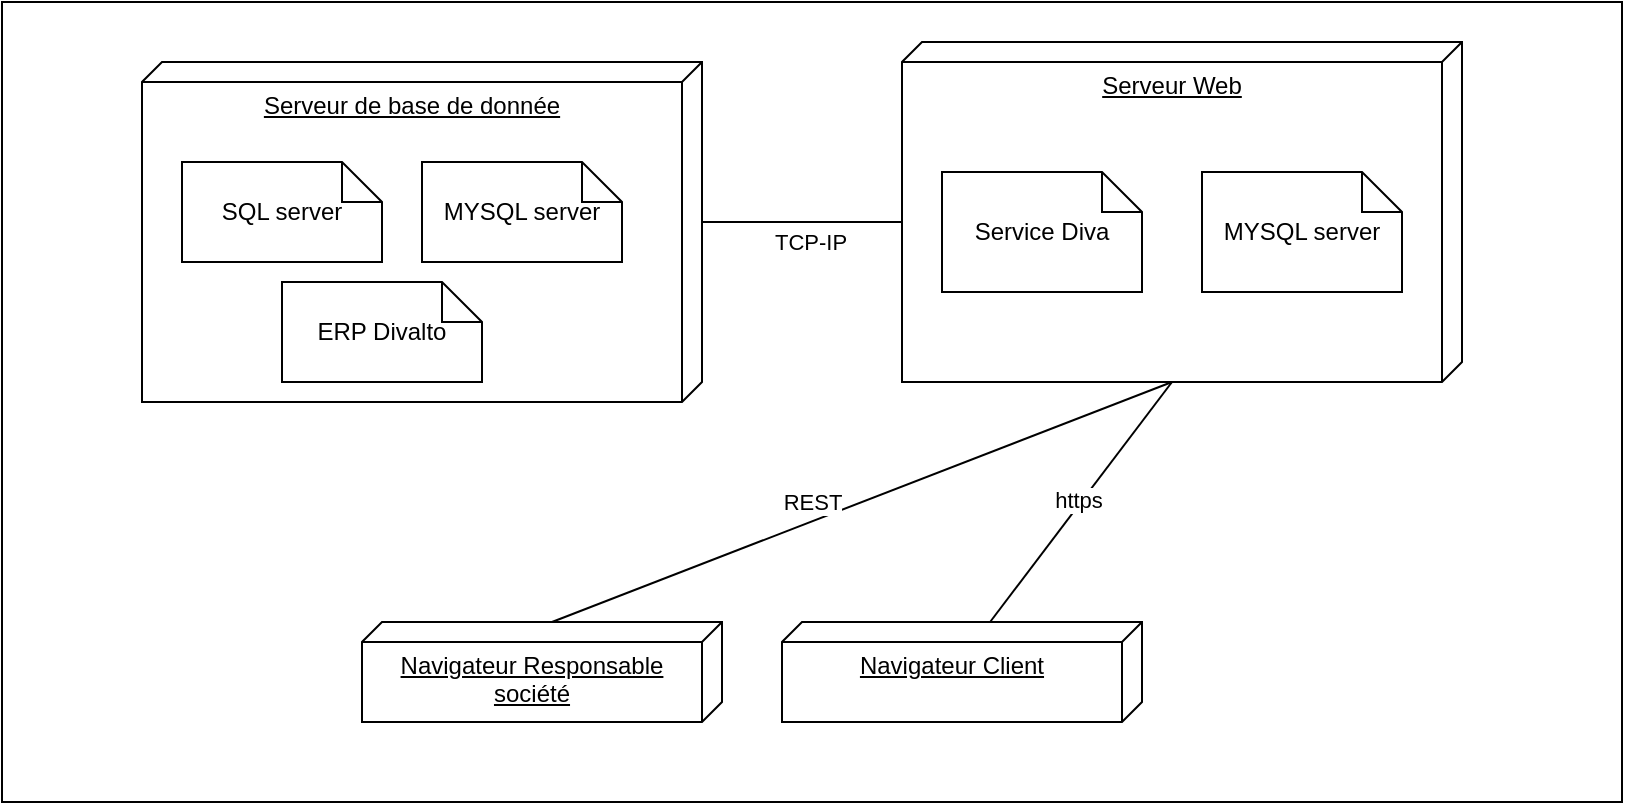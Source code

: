 <mxfile version="21.6.6" type="github">
  <diagram name="Page-1" id="aAD2uuxVQRVzAruqQggt">
    <mxGraphModel dx="880" dy="446" grid="1" gridSize="10" guides="1" tooltips="1" connect="1" arrows="1" fold="1" page="1" pageScale="1" pageWidth="827" pageHeight="1169" math="0" shadow="0">
      <root>
        <mxCell id="0" />
        <mxCell id="1" parent="0" />
        <mxCell id="b5Pq26vD6V4OeDnoqRv_-26" value="" style="rounded=0;whiteSpace=wrap;html=1;" vertex="1" parent="1">
          <mxGeometry x="10" y="160" width="810" height="400" as="geometry" />
        </mxCell>
        <mxCell id="b5Pq26vD6V4OeDnoqRv_-14" style="edgeStyle=orthogonalEdgeStyle;rounded=0;orthogonalLoop=1;jettySize=auto;html=1;exitX=0;exitY=0;exitDx=80;exitDy=0;exitPerimeter=0;entryX=0;entryY=0;entryDx=90;entryDy=280;entryPerimeter=0;endArrow=none;endFill=0;" edge="1" parent="1" source="b5Pq26vD6V4OeDnoqRv_-1" target="b5Pq26vD6V4OeDnoqRv_-10">
          <mxGeometry relative="1" as="geometry" />
        </mxCell>
        <mxCell id="b5Pq26vD6V4OeDnoqRv_-16" value="TCP-IP" style="edgeLabel;html=1;align=center;verticalAlign=middle;resizable=0;points=[];" vertex="1" connectable="0" parent="b5Pq26vD6V4OeDnoqRv_-14">
          <mxGeometry x="0.18" y="-7" relative="1" as="geometry">
            <mxPoint x="-5" y="3" as="offset" />
          </mxGeometry>
        </mxCell>
        <mxCell id="b5Pq26vD6V4OeDnoqRv_-1" value="Serveur de base de donnée" style="verticalAlign=top;align=center;spacingTop=8;spacingLeft=2;spacingRight=12;shape=cube;size=10;direction=south;fontStyle=4;html=1;whiteSpace=wrap;" vertex="1" parent="1">
          <mxGeometry x="80" y="190" width="280" height="170" as="geometry" />
        </mxCell>
        <mxCell id="b5Pq26vD6V4OeDnoqRv_-5" value="SQL server" style="shape=note;size=20;whiteSpace=wrap;html=1;" vertex="1" parent="1">
          <mxGeometry x="100" y="240" width="100" height="50" as="geometry" />
        </mxCell>
        <mxCell id="b5Pq26vD6V4OeDnoqRv_-8" value="ERP Divalto" style="shape=note;size=20;whiteSpace=wrap;html=1;" vertex="1" parent="1">
          <mxGeometry x="150" y="300" width="100" height="50" as="geometry" />
        </mxCell>
        <mxCell id="b5Pq26vD6V4OeDnoqRv_-9" value="MYSQL server" style="shape=note;size=20;whiteSpace=wrap;html=1;" vertex="1" parent="1">
          <mxGeometry x="220" y="240" width="100" height="50" as="geometry" />
        </mxCell>
        <mxCell id="b5Pq26vD6V4OeDnoqRv_-20" style="rounded=0;orthogonalLoop=1;jettySize=auto;html=1;exitX=0;exitY=0;exitDx=170;exitDy=145;exitPerimeter=0;entryX=0;entryY=0;entryDx=0;entryDy=85;entryPerimeter=0;endArrow=none;endFill=0;" edge="1" parent="1" source="b5Pq26vD6V4OeDnoqRv_-10" target="b5Pq26vD6V4OeDnoqRv_-19">
          <mxGeometry relative="1" as="geometry" />
        </mxCell>
        <mxCell id="b5Pq26vD6V4OeDnoqRv_-27" value="REST" style="edgeLabel;html=1;align=center;verticalAlign=middle;resizable=0;points=[];" vertex="1" connectable="0" parent="b5Pq26vD6V4OeDnoqRv_-20">
          <mxGeometry x="0.008" y="1" relative="1" as="geometry">
            <mxPoint x="-24" y="-2" as="offset" />
          </mxGeometry>
        </mxCell>
        <mxCell id="b5Pq26vD6V4OeDnoqRv_-21" style="rounded=0;orthogonalLoop=1;jettySize=auto;html=1;exitX=0;exitY=0;exitDx=170;exitDy=145;exitPerimeter=0;entryX=0;entryY=0.422;entryDx=0;entryDy=0;entryPerimeter=0;endArrow=none;endFill=0;" edge="1" parent="1" source="b5Pq26vD6V4OeDnoqRv_-10" target="b5Pq26vD6V4OeDnoqRv_-18">
          <mxGeometry relative="1" as="geometry" />
        </mxCell>
        <mxCell id="b5Pq26vD6V4OeDnoqRv_-24" value="https" style="edgeLabel;html=1;align=center;verticalAlign=middle;resizable=0;points=[];" vertex="1" connectable="0" parent="b5Pq26vD6V4OeDnoqRv_-21">
          <mxGeometry x="0.002" y="-2" relative="1" as="geometry">
            <mxPoint as="offset" />
          </mxGeometry>
        </mxCell>
        <mxCell id="b5Pq26vD6V4OeDnoqRv_-10" value="Serveur Web" style="verticalAlign=top;align=center;spacingTop=8;spacingLeft=2;spacingRight=12;shape=cube;size=10;direction=south;fontStyle=4;html=1;whiteSpace=wrap;" vertex="1" parent="1">
          <mxGeometry x="460" y="180" width="280" height="170" as="geometry" />
        </mxCell>
        <mxCell id="b5Pq26vD6V4OeDnoqRv_-11" value="Service Diva" style="shape=note;size=20;whiteSpace=wrap;html=1;" vertex="1" parent="1">
          <mxGeometry x="480" y="245" width="100" height="60" as="geometry" />
        </mxCell>
        <mxCell id="b5Pq26vD6V4OeDnoqRv_-13" value="MYSQL server" style="shape=note;size=20;whiteSpace=wrap;html=1;" vertex="1" parent="1">
          <mxGeometry x="610" y="245" width="100" height="60" as="geometry" />
        </mxCell>
        <mxCell id="b5Pq26vD6V4OeDnoqRv_-18" value="Navigateur Client" style="verticalAlign=top;align=center;spacingTop=8;spacingLeft=2;spacingRight=12;shape=cube;size=10;direction=south;fontStyle=4;html=1;whiteSpace=wrap;" vertex="1" parent="1">
          <mxGeometry x="400" y="470" width="180" height="50" as="geometry" />
        </mxCell>
        <mxCell id="b5Pq26vD6V4OeDnoqRv_-19" value="Navigateur Responsable société" style="verticalAlign=top;align=center;spacingTop=8;spacingLeft=2;spacingRight=12;shape=cube;size=10;direction=south;fontStyle=4;html=1;whiteSpace=wrap;" vertex="1" parent="1">
          <mxGeometry x="190" y="470" width="180" height="50" as="geometry" />
        </mxCell>
      </root>
    </mxGraphModel>
  </diagram>
</mxfile>
